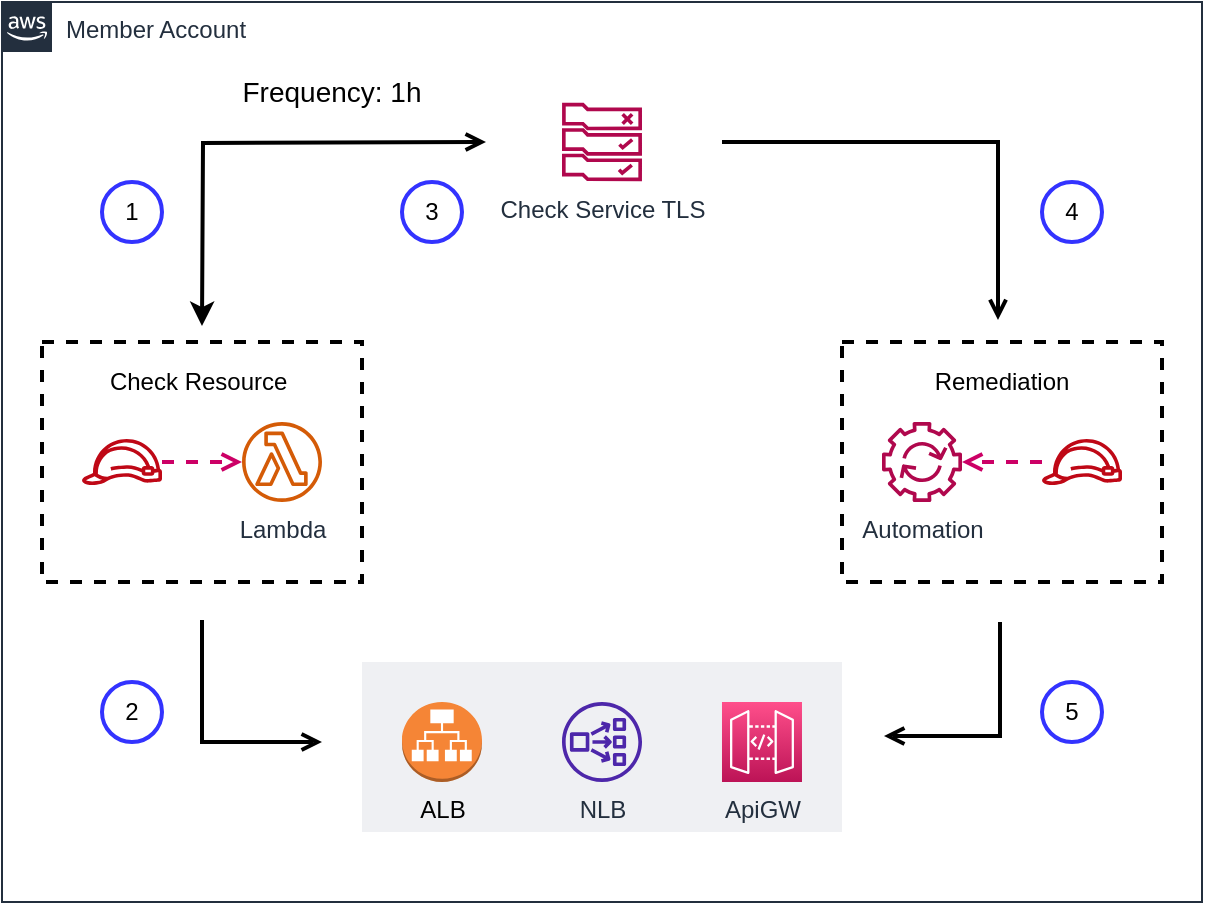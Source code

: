 <mxfile version="15.9.6" type="github">
  <diagram id="wK-yXuyg6ko_bYqxtgu8" name="Page-1">
    <mxGraphModel dx="1333" dy="708" grid="1" gridSize="10" guides="1" tooltips="1" connect="1" arrows="1" fold="1" page="1" pageScale="1" pageWidth="827" pageHeight="1169" math="0" shadow="0">
      <root>
        <mxCell id="0" />
        <mxCell id="1" parent="0" />
        <mxCell id="b12nW1j8Qad7O9ZehorL-2" value="Member Account" style="points=[[0,0],[0.25,0],[0.5,0],[0.75,0],[1,0],[1,0.25],[1,0.5],[1,0.75],[1,1],[0.75,1],[0.5,1],[0.25,1],[0,1],[0,0.75],[0,0.5],[0,0.25]];outlineConnect=0;gradientColor=none;html=1;whiteSpace=wrap;fontSize=12;fontStyle=0;container=1;pointerEvents=0;collapsible=0;recursiveResize=0;shape=mxgraph.aws4.group;grIcon=mxgraph.aws4.group_aws_cloud_alt;strokeColor=#232F3E;fillColor=none;verticalAlign=top;align=left;spacingLeft=30;fontColor=#232F3E;dashed=0;" vertex="1" parent="1">
          <mxGeometry x="160" y="190" width="600" height="450" as="geometry" />
        </mxCell>
        <mxCell id="b12nW1j8Qad7O9ZehorL-19" value="" style="rounded=0;whiteSpace=wrap;html=1;dashed=1;fillColor=none;strokeWidth=2;" vertex="1" parent="b12nW1j8Qad7O9ZehorL-2">
          <mxGeometry x="420" y="170" width="160" height="120" as="geometry" />
        </mxCell>
        <mxCell id="b12nW1j8Qad7O9ZehorL-18" value="" style="rounded=0;whiteSpace=wrap;html=1;dashed=1;fillColor=none;strokeWidth=2;" vertex="1" parent="b12nW1j8Qad7O9ZehorL-2">
          <mxGeometry x="20" y="170" width="160" height="120" as="geometry" />
        </mxCell>
        <mxCell id="b12nW1j8Qad7O9ZehorL-12" value="Check Service TLS" style="sketch=0;outlineConnect=0;fontColor=#232F3E;gradientColor=none;fillColor=#B0084D;strokeColor=none;dashed=0;verticalLabelPosition=bottom;verticalAlign=top;align=center;html=1;fontSize=12;fontStyle=0;aspect=fixed;pointerEvents=1;shape=mxgraph.aws4.rule_2;" vertex="1" parent="b12nW1j8Qad7O9ZehorL-2">
          <mxGeometry x="280" y="50" width="40" height="40" as="geometry" />
        </mxCell>
        <mxCell id="b12nW1j8Qad7O9ZehorL-4" value="Lambda" style="sketch=0;outlineConnect=0;fontColor=#232F3E;gradientColor=none;fillColor=#D45B07;strokeColor=none;dashed=0;verticalLabelPosition=bottom;verticalAlign=top;align=center;html=1;fontSize=12;fontStyle=0;aspect=fixed;pointerEvents=1;shape=mxgraph.aws4.lambda_function;" vertex="1" parent="b12nW1j8Qad7O9ZehorL-2">
          <mxGeometry x="120" y="210" width="40" height="40" as="geometry" />
        </mxCell>
        <mxCell id="b12nW1j8Qad7O9ZehorL-35" style="edgeStyle=orthogonalEdgeStyle;rounded=0;orthogonalLoop=1;jettySize=auto;html=1;startArrow=none;startFill=0;endArrow=open;endFill=0;strokeWidth=2;dashed=1;strokeColor=#CC0066;" edge="1" parent="b12nW1j8Qad7O9ZehorL-2" source="b12nW1j8Qad7O9ZehorL-5" target="b12nW1j8Qad7O9ZehorL-4">
          <mxGeometry relative="1" as="geometry" />
        </mxCell>
        <mxCell id="b12nW1j8Qad7O9ZehorL-5" value="" style="sketch=0;outlineConnect=0;fontColor=#232F3E;gradientColor=none;fillColor=#BF0816;strokeColor=none;dashed=0;verticalLabelPosition=bottom;verticalAlign=top;align=center;html=1;fontSize=12;fontStyle=0;aspect=fixed;pointerEvents=1;shape=mxgraph.aws4.role;" vertex="1" parent="b12nW1j8Qad7O9ZehorL-2">
          <mxGeometry x="40" y="210" width="40" height="40" as="geometry" />
        </mxCell>
        <mxCell id="b12nW1j8Qad7O9ZehorL-6" value="Automation" style="sketch=0;outlineConnect=0;fontColor=#232F3E;gradientColor=none;fillColor=#B0084D;strokeColor=none;dashed=0;verticalLabelPosition=bottom;verticalAlign=top;align=center;html=1;fontSize=12;fontStyle=0;aspect=fixed;pointerEvents=1;shape=mxgraph.aws4.automation;" vertex="1" parent="b12nW1j8Qad7O9ZehorL-2">
          <mxGeometry x="440" y="210" width="40" height="40" as="geometry" />
        </mxCell>
        <mxCell id="b12nW1j8Qad7O9ZehorL-36" style="edgeStyle=orthogonalEdgeStyle;rounded=0;orthogonalLoop=1;jettySize=auto;html=1;dashed=1;startArrow=none;startFill=0;endArrow=open;endFill=0;strokeColor=#CC0066;strokeWidth=2;" edge="1" parent="b12nW1j8Qad7O9ZehorL-2" source="b12nW1j8Qad7O9ZehorL-15" target="b12nW1j8Qad7O9ZehorL-6">
          <mxGeometry relative="1" as="geometry" />
        </mxCell>
        <mxCell id="b12nW1j8Qad7O9ZehorL-15" value="" style="sketch=0;outlineConnect=0;fontColor=#232F3E;gradientColor=none;fillColor=#BF0816;strokeColor=none;dashed=0;verticalLabelPosition=bottom;verticalAlign=top;align=center;html=1;fontSize=12;fontStyle=0;aspect=fixed;pointerEvents=1;shape=mxgraph.aws4.role;" vertex="1" parent="b12nW1j8Qad7O9ZehorL-2">
          <mxGeometry x="520" y="210" width="40" height="40" as="geometry" />
        </mxCell>
        <mxCell id="b12nW1j8Qad7O9ZehorL-17" value="" style="group" vertex="1" connectable="0" parent="b12nW1j8Qad7O9ZehorL-2">
          <mxGeometry x="180" y="330" width="240" height="85" as="geometry" />
        </mxCell>
        <mxCell id="b12nW1j8Qad7O9ZehorL-13" value="" style="fillColor=#EFF0F3;strokeColor=none;dashed=0;verticalAlign=top;fontStyle=0;fontColor=#232F3D;" vertex="1" parent="b12nW1j8Qad7O9ZehorL-17">
          <mxGeometry width="240" height="85" as="geometry" />
        </mxCell>
        <mxCell id="b12nW1j8Qad7O9ZehorL-8" value="NLB" style="sketch=0;outlineConnect=0;fontColor=#232F3E;gradientColor=none;fillColor=#4D27AA;strokeColor=none;dashed=0;verticalLabelPosition=bottom;verticalAlign=top;align=center;html=1;fontSize=12;fontStyle=0;aspect=fixed;pointerEvents=1;shape=mxgraph.aws4.network_load_balancer;" vertex="1" parent="b12nW1j8Qad7O9ZehorL-17">
          <mxGeometry x="100.005" y="20.003" width="40" height="40" as="geometry" />
        </mxCell>
        <mxCell id="b12nW1j8Qad7O9ZehorL-9" value="ApiGW" style="sketch=0;points=[[0,0,0],[0.25,0,0],[0.5,0,0],[0.75,0,0],[1,0,0],[0,1,0],[0.25,1,0],[0.5,1,0],[0.75,1,0],[1,1,0],[0,0.25,0],[0,0.5,0],[0,0.75,0],[1,0.25,0],[1,0.5,0],[1,0.75,0]];outlineConnect=0;fontColor=#232F3E;gradientColor=#FF4F8B;gradientDirection=north;fillColor=#BC1356;strokeColor=#ffffff;dashed=0;verticalLabelPosition=bottom;verticalAlign=top;align=center;html=1;fontSize=12;fontStyle=0;aspect=fixed;shape=mxgraph.aws4.resourceIcon;resIcon=mxgraph.aws4.api_gateway;" vertex="1" parent="b12nW1j8Qad7O9ZehorL-17">
          <mxGeometry x="179.996" y="20.003" width="40" height="40" as="geometry" />
        </mxCell>
        <mxCell id="b12nW1j8Qad7O9ZehorL-10" value="ALB" style="outlineConnect=0;dashed=0;verticalLabelPosition=bottom;verticalAlign=top;align=center;html=1;shape=mxgraph.aws3.application_load_balancer;fillColor=#F58536;gradientColor=none;" vertex="1" parent="b12nW1j8Qad7O9ZehorL-17">
          <mxGeometry x="20.003" y="20.003" width="40" height="40" as="geometry" />
        </mxCell>
        <mxCell id="b12nW1j8Qad7O9ZehorL-23" value="" style="endArrow=classic;html=1;rounded=0;startArrow=open;startFill=0;endFill=1;edgeStyle=orthogonalEdgeStyle;strokeWidth=2;" edge="1" parent="b12nW1j8Qad7O9ZehorL-2">
          <mxGeometry width="50" height="50" relative="1" as="geometry">
            <mxPoint x="242" y="70" as="sourcePoint" />
            <mxPoint x="100" y="162" as="targetPoint" />
          </mxGeometry>
        </mxCell>
        <mxCell id="b12nW1j8Qad7O9ZehorL-25" value="" style="endArrow=none;html=1;rounded=0;startArrow=open;startFill=0;endFill=0;edgeStyle=orthogonalEdgeStyle;strokeWidth=2;" edge="1" parent="b12nW1j8Qad7O9ZehorL-2">
          <mxGeometry width="50" height="50" relative="1" as="geometry">
            <mxPoint x="160" y="370" as="sourcePoint" />
            <mxPoint x="100" y="309" as="targetPoint" />
            <Array as="points">
              <mxPoint x="160" y="370" />
              <mxPoint x="100" y="370" />
            </Array>
          </mxGeometry>
        </mxCell>
        <mxCell id="b12nW1j8Qad7O9ZehorL-26" value="" style="endArrow=none;html=1;rounded=0;startArrow=open;startFill=0;endFill=0;edgeStyle=orthogonalEdgeStyle;strokeWidth=2;" edge="1" parent="b12nW1j8Qad7O9ZehorL-2">
          <mxGeometry width="50" height="50" relative="1" as="geometry">
            <mxPoint x="498" y="159" as="sourcePoint" />
            <mxPoint x="360" y="70" as="targetPoint" />
            <Array as="points">
              <mxPoint x="498.03" y="70" />
            </Array>
          </mxGeometry>
        </mxCell>
        <mxCell id="b12nW1j8Qad7O9ZehorL-29" value="Check Resource&amp;nbsp;" style="text;html=1;strokeColor=none;fillColor=none;align=center;verticalAlign=middle;whiteSpace=wrap;rounded=0;dashed=1;" vertex="1" parent="b12nW1j8Qad7O9ZehorL-2">
          <mxGeometry x="40" y="180" width="120" height="20" as="geometry" />
        </mxCell>
        <mxCell id="b12nW1j8Qad7O9ZehorL-30" value="Remediation" style="text;html=1;strokeColor=none;fillColor=none;align=center;verticalAlign=middle;whiteSpace=wrap;rounded=0;dashed=1;" vertex="1" parent="b12nW1j8Qad7O9ZehorL-2">
          <mxGeometry x="440" y="180" width="120" height="20" as="geometry" />
        </mxCell>
        <mxCell id="b12nW1j8Qad7O9ZehorL-31" value="1" style="ellipse;whiteSpace=wrap;html=1;aspect=fixed;strokeWidth=2;fillColor=default;strokeColor=#3333FF;" vertex="1" parent="b12nW1j8Qad7O9ZehorL-2">
          <mxGeometry x="50" y="90" width="30" height="30" as="geometry" />
        </mxCell>
        <mxCell id="b12nW1j8Qad7O9ZehorL-33" value="3" style="ellipse;whiteSpace=wrap;html=1;aspect=fixed;strokeWidth=2;fillColor=default;strokeColor=#3333FF;" vertex="1" parent="b12nW1j8Qad7O9ZehorL-2">
          <mxGeometry x="200" y="90" width="30" height="30" as="geometry" />
        </mxCell>
        <mxCell id="b12nW1j8Qad7O9ZehorL-32" value="4" style="ellipse;whiteSpace=wrap;html=1;aspect=fixed;strokeWidth=2;fillColor=default;strokeColor=#3333FF;" vertex="1" parent="b12nW1j8Qad7O9ZehorL-2">
          <mxGeometry x="520" y="90" width="30" height="30" as="geometry" />
        </mxCell>
        <mxCell id="b12nW1j8Qad7O9ZehorL-34" value="5" style="ellipse;whiteSpace=wrap;html=1;aspect=fixed;strokeWidth=2;fillColor=default;strokeColor=#3333FF;" vertex="1" parent="b12nW1j8Qad7O9ZehorL-2">
          <mxGeometry x="520" y="340" width="30" height="30" as="geometry" />
        </mxCell>
        <mxCell id="b12nW1j8Qad7O9ZehorL-37" value="2" style="ellipse;whiteSpace=wrap;html=1;aspect=fixed;strokeWidth=2;fillColor=default;strokeColor=#3333FF;" vertex="1" parent="b12nW1j8Qad7O9ZehorL-2">
          <mxGeometry x="50" y="340" width="30" height="30" as="geometry" />
        </mxCell>
        <mxCell id="b12nW1j8Qad7O9ZehorL-39" value="Frequency: 1h" style="text;html=1;strokeColor=none;fillColor=none;align=center;verticalAlign=middle;whiteSpace=wrap;rounded=0;fontSize=14;" vertex="1" parent="b12nW1j8Qad7O9ZehorL-2">
          <mxGeometry x="110" y="30" width="110" height="30" as="geometry" />
        </mxCell>
        <mxCell id="b12nW1j8Qad7O9ZehorL-27" value="" style="endArrow=none;html=1;rounded=0;startArrow=open;startFill=0;endFill=0;edgeStyle=orthogonalEdgeStyle;strokeWidth=2;" edge="1" parent="1">
          <mxGeometry width="50" height="50" relative="1" as="geometry">
            <mxPoint x="601" y="557" as="sourcePoint" />
            <mxPoint x="659" y="500" as="targetPoint" />
            <Array as="points">
              <mxPoint x="659" y="557" />
            </Array>
          </mxGeometry>
        </mxCell>
      </root>
    </mxGraphModel>
  </diagram>
</mxfile>
